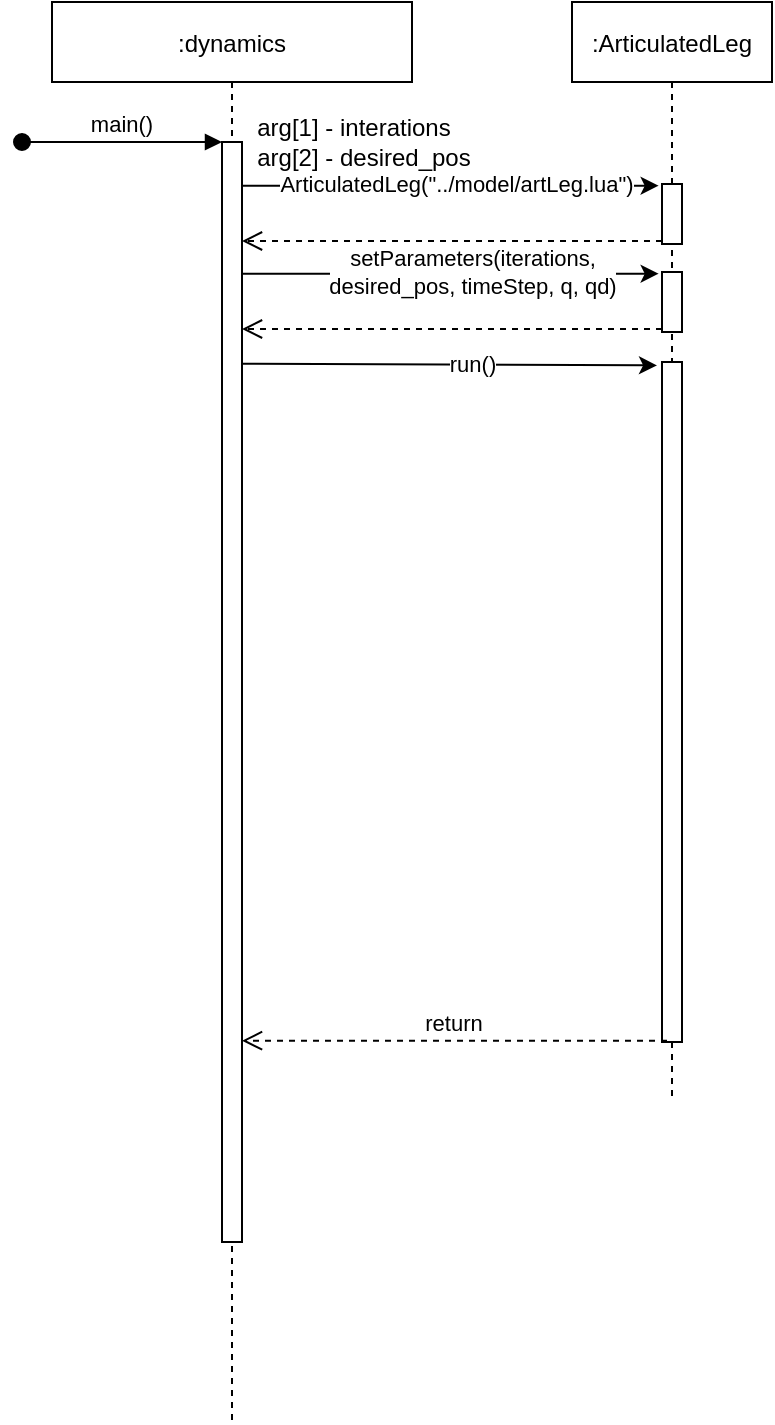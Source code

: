 <mxfile version="14.6.12" type="device"><diagram id="kgpKYQtTHZ0yAKxKKP6v" name="Page-1"><mxGraphModel dx="555" dy="670" grid="1" gridSize="10" guides="1" tooltips="1" connect="1" arrows="1" fold="1" page="1" pageScale="1" pageWidth="850" pageHeight="1100" math="0" shadow="0"><root><mxCell id="0"/><mxCell id="1" parent="0"/><mxCell id="3nuBFxr9cyL0pnOWT2aG-1" value=":dynamics" style="shape=umlLifeline;perimeter=lifelinePerimeter;container=1;collapsible=0;recursiveResize=0;rounded=0;shadow=0;strokeWidth=1;" parent="1" vertex="1"><mxGeometry x="100" y="70" width="180" height="710" as="geometry"/></mxCell><mxCell id="3nuBFxr9cyL0pnOWT2aG-2" value="" style="points=[];perimeter=orthogonalPerimeter;rounded=0;shadow=0;strokeWidth=1;" parent="3nuBFxr9cyL0pnOWT2aG-1" vertex="1"><mxGeometry x="85" y="70" width="10" height="550" as="geometry"/></mxCell><mxCell id="3nuBFxr9cyL0pnOWT2aG-3" value="main()" style="verticalAlign=bottom;startArrow=oval;endArrow=block;startSize=8;shadow=0;strokeWidth=1;" parent="3nuBFxr9cyL0pnOWT2aG-1" target="3nuBFxr9cyL0pnOWT2aG-2" edge="1"><mxGeometry relative="1" as="geometry"><mxPoint x="-15" y="70" as="sourcePoint"/></mxGeometry></mxCell><mxCell id="ahhZXwFC-jDoFSvC-hmF-3" value="&lt;div&gt;arg[1] - interations&amp;nbsp;&amp;nbsp;&amp;nbsp; &lt;br&gt;&lt;/div&gt;&lt;div&gt;arg[2] - desired_pos&lt;br&gt;&lt;/div&gt;" style="text;html=1;strokeColor=none;fillColor=none;align=center;verticalAlign=middle;whiteSpace=wrap;rounded=0;" vertex="1" parent="3nuBFxr9cyL0pnOWT2aG-1"><mxGeometry x="101" y="60" width="110" height="20" as="geometry"/></mxCell><mxCell id="3nuBFxr9cyL0pnOWT2aG-5" value=":ArticulatedLeg" style="shape=umlLifeline;perimeter=lifelinePerimeter;container=1;collapsible=0;recursiveResize=0;rounded=0;shadow=0;strokeWidth=1;" parent="1" vertex="1"><mxGeometry x="360" y="70" width="100" height="550" as="geometry"/></mxCell><mxCell id="3nuBFxr9cyL0pnOWT2aG-6" value="" style="points=[];perimeter=orthogonalPerimeter;rounded=0;shadow=0;strokeWidth=1;" parent="3nuBFxr9cyL0pnOWT2aG-5" vertex="1"><mxGeometry x="45" y="91" width="10" height="30" as="geometry"/></mxCell><mxCell id="ahhZXwFC-jDoFSvC-hmF-21" value="" style="points=[];perimeter=orthogonalPerimeter;rounded=0;shadow=0;strokeWidth=1;" vertex="1" parent="3nuBFxr9cyL0pnOWT2aG-5"><mxGeometry x="45" y="135" width="10" height="30" as="geometry"/></mxCell><mxCell id="ahhZXwFC-jDoFSvC-hmF-22" value="" style="verticalAlign=bottom;endArrow=open;dashed=1;endSize=8;exitX=0;exitY=0.95;shadow=0;strokeWidth=1;" edge="1" parent="3nuBFxr9cyL0pnOWT2aG-5" source="ahhZXwFC-jDoFSvC-hmF-21"><mxGeometry relative="1" as="geometry"><mxPoint x="-165" y="163.5" as="targetPoint"/></mxGeometry></mxCell><mxCell id="ahhZXwFC-jDoFSvC-hmF-23" value="" style="endArrow=classic;html=1;entryX=-0.167;entryY=0.028;entryDx=0;entryDy=0;entryPerimeter=0;" edge="1" parent="3nuBFxr9cyL0pnOWT2aG-5" target="ahhZXwFC-jDoFSvC-hmF-21"><mxGeometry width="50" height="50" relative="1" as="geometry"><mxPoint x="-165" y="135.84" as="sourcePoint"/><mxPoint x="10" y="244" as="targetPoint"/><Array as="points"/></mxGeometry></mxCell><mxCell id="ahhZXwFC-jDoFSvC-hmF-24" value="&lt;div&gt;setParameters(iterations, &lt;br&gt;&lt;/div&gt;&lt;div&gt;desired_pos, timeStep, q, qd)&lt;br&gt;&lt;/div&gt;" style="edgeLabel;html=1;align=center;verticalAlign=middle;resizable=0;points=[];" vertex="1" connectable="0" parent="ahhZXwFC-jDoFSvC-hmF-23"><mxGeometry x="0.104" y="1" relative="1" as="geometry"><mxPoint as="offset"/></mxGeometry></mxCell><mxCell id="ahhZXwFC-jDoFSvC-hmF-25" value="" style="points=[];perimeter=orthogonalPerimeter;rounded=0;shadow=0;strokeWidth=1;" vertex="1" parent="3nuBFxr9cyL0pnOWT2aG-5"><mxGeometry x="45" y="180" width="10" height="340" as="geometry"/></mxCell><mxCell id="ahhZXwFC-jDoFSvC-hmF-27" value="" style="endArrow=classic;html=1;entryX=-0.25;entryY=0.005;entryDx=0;entryDy=0;entryPerimeter=0;" edge="1" parent="3nuBFxr9cyL0pnOWT2aG-5" target="ahhZXwFC-jDoFSvC-hmF-25"><mxGeometry width="50" height="50" relative="1" as="geometry"><mxPoint x="-165" y="180.84" as="sourcePoint"/><mxPoint x="10" y="289" as="targetPoint"/><Array as="points"/></mxGeometry></mxCell><mxCell id="ahhZXwFC-jDoFSvC-hmF-28" value="run()" style="edgeLabel;html=1;align=center;verticalAlign=middle;resizable=0;points=[];" vertex="1" connectable="0" parent="ahhZXwFC-jDoFSvC-hmF-27"><mxGeometry x="0.104" y="1" relative="1" as="geometry"><mxPoint as="offset"/></mxGeometry></mxCell><mxCell id="3nuBFxr9cyL0pnOWT2aG-7" value="" style="verticalAlign=bottom;endArrow=open;dashed=1;endSize=8;exitX=0;exitY=0.95;shadow=0;strokeWidth=1;" parent="1" source="3nuBFxr9cyL0pnOWT2aG-6" target="3nuBFxr9cyL0pnOWT2aG-2" edge="1"><mxGeometry relative="1" as="geometry"><mxPoint x="275" y="236" as="targetPoint"/></mxGeometry></mxCell><mxCell id="ahhZXwFC-jDoFSvC-hmF-1" value="" style="endArrow=classic;html=1;entryX=-0.167;entryY=0.028;entryDx=0;entryDy=0;entryPerimeter=0;" edge="1" parent="1" source="3nuBFxr9cyL0pnOWT2aG-2" target="3nuBFxr9cyL0pnOWT2aG-6"><mxGeometry width="50" height="50" relative="1" as="geometry"><mxPoint x="320" y="330" as="sourcePoint"/><mxPoint x="370" y="280" as="targetPoint"/><Array as="points"/></mxGeometry></mxCell><mxCell id="ahhZXwFC-jDoFSvC-hmF-4" value="ArticulatedLeg(&quot;../model/artLeg.lua&quot;)" style="edgeLabel;html=1;align=center;verticalAlign=middle;resizable=0;points=[];" vertex="1" connectable="0" parent="ahhZXwFC-jDoFSvC-hmF-1"><mxGeometry x="0.104" y="1" relative="1" as="geometry"><mxPoint x="-8" as="offset"/></mxGeometry></mxCell><mxCell id="ahhZXwFC-jDoFSvC-hmF-26" value="return" style="verticalAlign=bottom;endArrow=open;dashed=1;endSize=8;shadow=0;strokeWidth=1;exitX=0.25;exitY=0.998;exitDx=0;exitDy=0;exitPerimeter=0;" edge="1" parent="1" source="ahhZXwFC-jDoFSvC-hmF-25" target="3nuBFxr9cyL0pnOWT2aG-2"><mxGeometry relative="1" as="geometry"><mxPoint x="200" y="599" as="targetPoint"/></mxGeometry></mxCell></root></mxGraphModel></diagram></mxfile>